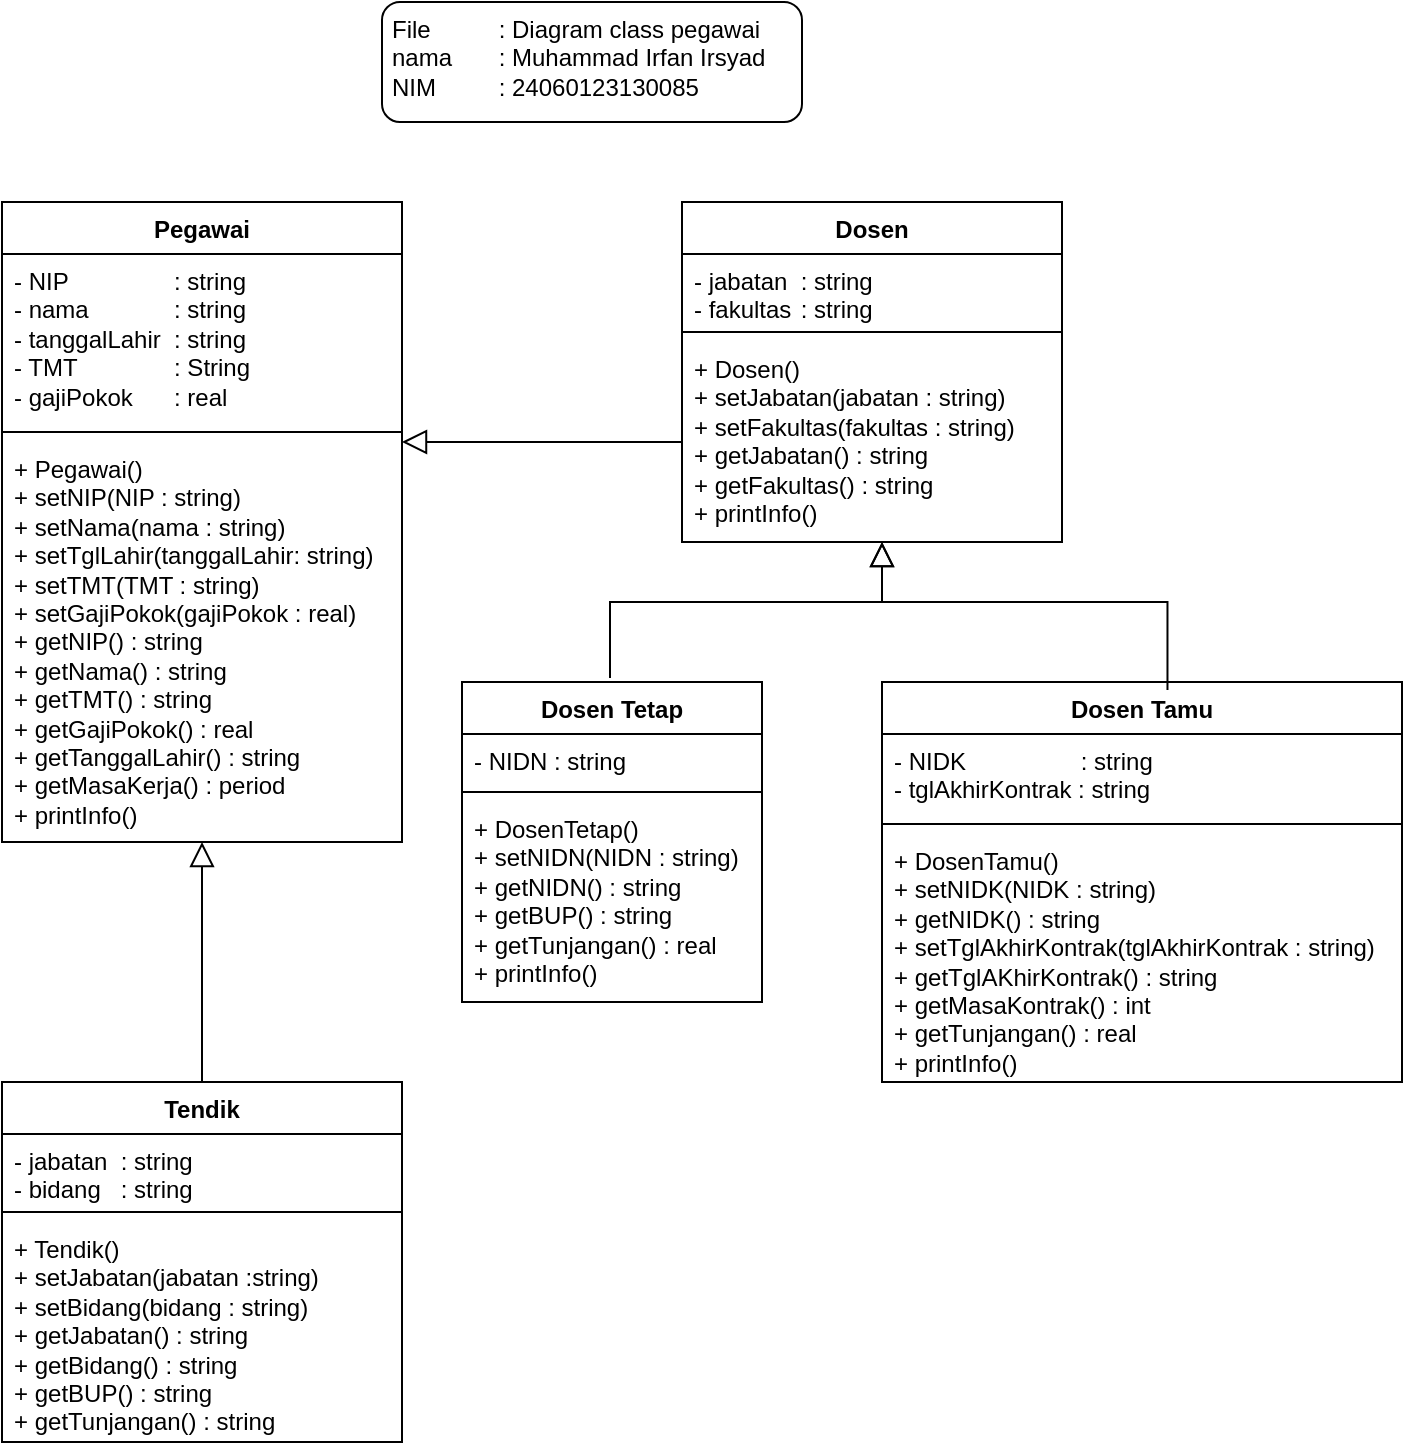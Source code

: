 <mxfile version="26.0.14">
  <diagram id="C5RBs43oDa-KdzZeNtuy" name="Page-1">
    <mxGraphModel dx="869" dy="631" grid="1" gridSize="10" guides="1" tooltips="1" connect="1" arrows="1" fold="1" page="1" pageScale="1" pageWidth="827" pageHeight="1169" math="0" shadow="0">
      <root>
        <mxCell id="WIyWlLk6GJQsqaUBKTNV-0" />
        <mxCell id="WIyWlLk6GJQsqaUBKTNV-1" parent="WIyWlLk6GJQsqaUBKTNV-0" />
        <mxCell id="zkfFHV4jXpPFQw0GAbJ--12" value="" style="endArrow=block;endSize=10;endFill=0;shadow=0;strokeWidth=1;rounded=0;curved=0;edgeStyle=elbowEdgeStyle;elbow=vertical;entryX=0.5;entryY=1;entryDx=0;entryDy=0;entryPerimeter=0;" parent="WIyWlLk6GJQsqaUBKTNV-1" target="3iEXsqRIn4CsdBkrPYX0-8" edge="1">
          <mxGeometry width="160" relative="1" as="geometry">
            <mxPoint x="180" y="610" as="sourcePoint" />
            <mxPoint x="190" y="480" as="targetPoint" />
            <Array as="points">
              <mxPoint x="160" y="550" />
              <mxPoint x="280" y="520" />
            </Array>
          </mxGeometry>
        </mxCell>
        <mxCell id="3iEXsqRIn4CsdBkrPYX0-5" value="Pegawai" style="swimlane;fontStyle=1;align=center;verticalAlign=top;childLayout=stackLayout;horizontal=1;startSize=26;horizontalStack=0;resizeParent=1;resizeParentMax=0;resizeLast=0;collapsible=1;marginBottom=0;whiteSpace=wrap;html=1;" vertex="1" parent="WIyWlLk6GJQsqaUBKTNV-1">
          <mxGeometry x="80" y="160" width="200" height="320" as="geometry" />
        </mxCell>
        <mxCell id="3iEXsqRIn4CsdBkrPYX0-6" value="- NIP&lt;span style=&quot;white-space: pre;&quot;&gt;&#x9;&lt;span style=&quot;white-space: pre;&quot;&gt;&#x9;&lt;/span&gt;&lt;/span&gt;: string&lt;div&gt;- nama&lt;span style=&quot;white-space: pre;&quot;&gt;&#x9;&lt;span style=&quot;white-space: pre;&quot;&gt;&#x9;&lt;/span&gt;&lt;/span&gt;: string&lt;/div&gt;&lt;div&gt;- tanggalLahir&lt;span style=&quot;white-space: pre;&quot;&gt;&#x9;&lt;/span&gt;: string&lt;/div&gt;&lt;div&gt;- TMT&lt;span style=&quot;white-space: pre;&quot;&gt;&#x9;&lt;/span&gt;&lt;span style=&quot;white-space: pre;&quot;&gt;&#x9;&lt;/span&gt;: String&lt;/div&gt;&lt;div&gt;- gajiPokok&lt;span style=&quot;white-space: pre;&quot;&gt;&#x9;&lt;/span&gt;: real&lt;/div&gt;" style="text;strokeColor=none;fillColor=none;align=left;verticalAlign=top;spacingLeft=4;spacingRight=4;overflow=hidden;rotatable=0;points=[[0,0.5],[1,0.5]];portConstraint=eastwest;whiteSpace=wrap;html=1;" vertex="1" parent="3iEXsqRIn4CsdBkrPYX0-5">
          <mxGeometry y="26" width="200" height="84" as="geometry" />
        </mxCell>
        <mxCell id="3iEXsqRIn4CsdBkrPYX0-7" value="" style="line;strokeWidth=1;fillColor=none;align=left;verticalAlign=middle;spacingTop=-1;spacingLeft=3;spacingRight=3;rotatable=0;labelPosition=right;points=[];portConstraint=eastwest;strokeColor=inherit;" vertex="1" parent="3iEXsqRIn4CsdBkrPYX0-5">
          <mxGeometry y="110" width="200" height="10" as="geometry" />
        </mxCell>
        <mxCell id="3iEXsqRIn4CsdBkrPYX0-8" value="+ Pegawai()&lt;div&gt;+ setNIP(NIP : string)&lt;/div&gt;&lt;div&gt;+ setNama(nama : string)&lt;/div&gt;&lt;div&gt;+ setTglLahir(tanggalLahir: string)&lt;/div&gt;&lt;div&gt;+ setTMT(TMT : string)&lt;/div&gt;&lt;div&gt;+ setGajiPokok(gajiPokok : real)&lt;/div&gt;&lt;div&gt;+ getNIP() : string&lt;/div&gt;&lt;div&gt;+ getNama() : string&lt;/div&gt;&lt;div&gt;+ getTMT() : string&lt;/div&gt;&lt;div&gt;+ getGajiPokok() : real&lt;/div&gt;&lt;div&gt;+ getTanggalLahir() : string&lt;/div&gt;&lt;div&gt;+ getMasaKerja() : period&lt;/div&gt;&lt;div&gt;+ printInfo()&lt;/div&gt;" style="text;strokeColor=none;fillColor=none;align=left;verticalAlign=top;spacingLeft=4;spacingRight=4;overflow=hidden;rotatable=0;points=[[0,0.5],[1,0.5]];portConstraint=eastwest;whiteSpace=wrap;html=1;" vertex="1" parent="3iEXsqRIn4CsdBkrPYX0-5">
          <mxGeometry y="120" width="200" height="200" as="geometry" />
        </mxCell>
        <mxCell id="3iEXsqRIn4CsdBkrPYX0-10" value="Dosen" style="swimlane;fontStyle=1;align=center;verticalAlign=top;childLayout=stackLayout;horizontal=1;startSize=26;horizontalStack=0;resizeParent=1;resizeParentMax=0;resizeLast=0;collapsible=1;marginBottom=0;whiteSpace=wrap;html=1;" vertex="1" parent="WIyWlLk6GJQsqaUBKTNV-1">
          <mxGeometry x="420" y="160" width="190" height="170" as="geometry" />
        </mxCell>
        <mxCell id="3iEXsqRIn4CsdBkrPYX0-11" value="- jabatan&lt;span style=&quot;white-space: pre;&quot;&gt;&#x9;&lt;/span&gt;: string&lt;div&gt;- fakultas&lt;span style=&quot;white-space: pre;&quot;&gt;&#x9;&lt;/span&gt;: string&lt;/div&gt;" style="text;strokeColor=none;fillColor=none;align=left;verticalAlign=top;spacingLeft=4;spacingRight=4;overflow=hidden;rotatable=0;points=[[0,0.5],[1,0.5]];portConstraint=eastwest;whiteSpace=wrap;html=1;" vertex="1" parent="3iEXsqRIn4CsdBkrPYX0-10">
          <mxGeometry y="26" width="190" height="34" as="geometry" />
        </mxCell>
        <mxCell id="3iEXsqRIn4CsdBkrPYX0-12" value="" style="line;strokeWidth=1;fillColor=none;align=left;verticalAlign=middle;spacingTop=-1;spacingLeft=3;spacingRight=3;rotatable=0;labelPosition=right;points=[];portConstraint=eastwest;strokeColor=inherit;" vertex="1" parent="3iEXsqRIn4CsdBkrPYX0-10">
          <mxGeometry y="60" width="190" height="10" as="geometry" />
        </mxCell>
        <mxCell id="3iEXsqRIn4CsdBkrPYX0-13" value="+ Dosen()&lt;div&gt;+ setJabatan(jabatan : string)&lt;/div&gt;&lt;div&gt;+ setFakultas(fakultas : string)&lt;/div&gt;&lt;div&gt;+ getJabatan() : string&lt;/div&gt;&lt;div&gt;+ getFakultas() : string&lt;/div&gt;&lt;div&gt;+ printInfo()&lt;/div&gt;" style="text;strokeColor=none;fillColor=none;align=left;verticalAlign=top;spacingLeft=4;spacingRight=4;overflow=hidden;rotatable=0;points=[[0,0.5],[1,0.5]];portConstraint=eastwest;whiteSpace=wrap;html=1;" vertex="1" parent="3iEXsqRIn4CsdBkrPYX0-10">
          <mxGeometry y="70" width="190" height="100" as="geometry" />
        </mxCell>
        <mxCell id="3iEXsqRIn4CsdBkrPYX0-14" value="Dosen Tetap" style="swimlane;fontStyle=1;align=center;verticalAlign=top;childLayout=stackLayout;horizontal=1;startSize=26;horizontalStack=0;resizeParent=1;resizeParentMax=0;resizeLast=0;collapsible=1;marginBottom=0;whiteSpace=wrap;html=1;" vertex="1" parent="WIyWlLk6GJQsqaUBKTNV-1">
          <mxGeometry x="310" y="400" width="150" height="160" as="geometry" />
        </mxCell>
        <mxCell id="3iEXsqRIn4CsdBkrPYX0-15" value="- NIDN : string" style="text;strokeColor=none;fillColor=none;align=left;verticalAlign=top;spacingLeft=4;spacingRight=4;overflow=hidden;rotatable=0;points=[[0,0.5],[1,0.5]];portConstraint=eastwest;whiteSpace=wrap;html=1;" vertex="1" parent="3iEXsqRIn4CsdBkrPYX0-14">
          <mxGeometry y="26" width="150" height="24" as="geometry" />
        </mxCell>
        <mxCell id="3iEXsqRIn4CsdBkrPYX0-16" value="" style="line;strokeWidth=1;fillColor=none;align=left;verticalAlign=middle;spacingTop=-1;spacingLeft=3;spacingRight=3;rotatable=0;labelPosition=right;points=[];portConstraint=eastwest;strokeColor=inherit;" vertex="1" parent="3iEXsqRIn4CsdBkrPYX0-14">
          <mxGeometry y="50" width="150" height="10" as="geometry" />
        </mxCell>
        <mxCell id="3iEXsqRIn4CsdBkrPYX0-17" value="+ DosenTetap()&lt;div&gt;+ setNIDN(NIDN : string)&lt;/div&gt;&lt;div&gt;+ getNIDN() : string&lt;/div&gt;&lt;div&gt;+ getBUP() : string&lt;/div&gt;&lt;div&gt;+ getTunjangan() : real&lt;/div&gt;&lt;div&gt;+ printInfo()&amp;nbsp;&lt;/div&gt;" style="text;strokeColor=none;fillColor=none;align=left;verticalAlign=top;spacingLeft=4;spacingRight=4;overflow=hidden;rotatable=0;points=[[0,0.5],[1,0.5]];portConstraint=eastwest;whiteSpace=wrap;html=1;" vertex="1" parent="3iEXsqRIn4CsdBkrPYX0-14">
          <mxGeometry y="60" width="150" height="100" as="geometry" />
        </mxCell>
        <mxCell id="3iEXsqRIn4CsdBkrPYX0-18" value="Dosen Tamu" style="swimlane;fontStyle=1;align=center;verticalAlign=top;childLayout=stackLayout;horizontal=1;startSize=26;horizontalStack=0;resizeParent=1;resizeParentMax=0;resizeLast=0;collapsible=1;marginBottom=0;whiteSpace=wrap;html=1;" vertex="1" parent="WIyWlLk6GJQsqaUBKTNV-1">
          <mxGeometry x="520" y="400" width="260" height="200" as="geometry" />
        </mxCell>
        <mxCell id="3iEXsqRIn4CsdBkrPYX0-19" value="- NIDK &lt;span style=&quot;white-space: pre;&quot;&gt;&#x9;&lt;/span&gt;&lt;span style=&quot;white-space: pre;&quot;&gt;&#x9;&lt;/span&gt;&amp;nbsp; &amp;nbsp; : string&lt;div&gt;- tglAkhirKontrak : string&lt;/div&gt;" style="text;strokeColor=none;fillColor=none;align=left;verticalAlign=top;spacingLeft=4;spacingRight=4;overflow=hidden;rotatable=0;points=[[0,0.5],[1,0.5]];portConstraint=eastwest;whiteSpace=wrap;html=1;" vertex="1" parent="3iEXsqRIn4CsdBkrPYX0-18">
          <mxGeometry y="26" width="260" height="40" as="geometry" />
        </mxCell>
        <mxCell id="3iEXsqRIn4CsdBkrPYX0-20" value="" style="line;strokeWidth=1;fillColor=none;align=left;verticalAlign=middle;spacingTop=-1;spacingLeft=3;spacingRight=3;rotatable=0;labelPosition=right;points=[];portConstraint=eastwest;strokeColor=inherit;" vertex="1" parent="3iEXsqRIn4CsdBkrPYX0-18">
          <mxGeometry y="66" width="260" height="10" as="geometry" />
        </mxCell>
        <mxCell id="3iEXsqRIn4CsdBkrPYX0-21" value="+ DosenTamu()&lt;div&gt;+ setNIDK(NIDK : string)&lt;/div&gt;&lt;div&gt;+ getNIDK() : string&lt;/div&gt;&lt;div&gt;+ setTglAkhirKontrak(tglAkhirKontrak : string)&lt;/div&gt;&lt;div&gt;+ getTglAKhirKontrak() : string&lt;/div&gt;&lt;div&gt;+ getMasaKontrak() : int&lt;/div&gt;&lt;div&gt;+ getTunjangan() : real&lt;/div&gt;&lt;div&gt;+ printInfo()&lt;/div&gt;" style="text;strokeColor=none;fillColor=none;align=left;verticalAlign=top;spacingLeft=4;spacingRight=4;overflow=hidden;rotatable=0;points=[[0,0.5],[1,0.5]];portConstraint=eastwest;whiteSpace=wrap;html=1;" vertex="1" parent="3iEXsqRIn4CsdBkrPYX0-18">
          <mxGeometry y="76" width="260" height="124" as="geometry" />
        </mxCell>
        <mxCell id="3iEXsqRIn4CsdBkrPYX0-22" value="Tendik" style="swimlane;fontStyle=1;align=center;verticalAlign=top;childLayout=stackLayout;horizontal=1;startSize=26;horizontalStack=0;resizeParent=1;resizeParentMax=0;resizeLast=0;collapsible=1;marginBottom=0;whiteSpace=wrap;html=1;" vertex="1" parent="WIyWlLk6GJQsqaUBKTNV-1">
          <mxGeometry x="80" y="600" width="200" height="180" as="geometry" />
        </mxCell>
        <mxCell id="3iEXsqRIn4CsdBkrPYX0-23" value="- jabatan&lt;span style=&quot;white-space: pre;&quot;&gt;&#x9;&lt;/span&gt;: string&lt;div&gt;- bidang&lt;span style=&quot;white-space: pre;&quot;&gt;&#x9;&lt;/span&gt;: string&lt;/div&gt;" style="text;strokeColor=none;fillColor=none;align=left;verticalAlign=top;spacingLeft=4;spacingRight=4;overflow=hidden;rotatable=0;points=[[0,0.5],[1,0.5]];portConstraint=eastwest;whiteSpace=wrap;html=1;" vertex="1" parent="3iEXsqRIn4CsdBkrPYX0-22">
          <mxGeometry y="26" width="200" height="34" as="geometry" />
        </mxCell>
        <mxCell id="3iEXsqRIn4CsdBkrPYX0-24" value="" style="line;strokeWidth=1;fillColor=none;align=left;verticalAlign=middle;spacingTop=-1;spacingLeft=3;spacingRight=3;rotatable=0;labelPosition=right;points=[];portConstraint=eastwest;strokeColor=inherit;" vertex="1" parent="3iEXsqRIn4CsdBkrPYX0-22">
          <mxGeometry y="60" width="200" height="10" as="geometry" />
        </mxCell>
        <mxCell id="3iEXsqRIn4CsdBkrPYX0-25" value="+ Tendik()&lt;div&gt;+ setJabatan(jabatan :string)&lt;/div&gt;&lt;div&gt;+ setBidang(bidang : string)&lt;/div&gt;&lt;div&gt;+ getJabatan() : string&lt;/div&gt;&lt;div&gt;+ getBidang() : string&lt;/div&gt;&lt;div&gt;+ getBUP() : string&lt;/div&gt;&lt;div&gt;+ getTunjangan() : string&lt;/div&gt;" style="text;strokeColor=none;fillColor=none;align=left;verticalAlign=top;spacingLeft=4;spacingRight=4;overflow=hidden;rotatable=0;points=[[0,0.5],[1,0.5]];portConstraint=eastwest;whiteSpace=wrap;html=1;" vertex="1" parent="3iEXsqRIn4CsdBkrPYX0-22">
          <mxGeometry y="70" width="200" height="110" as="geometry" />
        </mxCell>
        <mxCell id="3iEXsqRIn4CsdBkrPYX0-27" value="" style="endArrow=block;endSize=10;endFill=0;shadow=0;strokeWidth=1;rounded=0;curved=0;edgeStyle=elbowEdgeStyle;elbow=horizontal;exitX=0;exitY=0.5;exitDx=0;exitDy=0;entryX=1;entryY=-0.016;entryDx=0;entryDy=0;entryPerimeter=0;exitPerimeter=0;" edge="1" parent="WIyWlLk6GJQsqaUBKTNV-1" source="3iEXsqRIn4CsdBkrPYX0-13">
          <mxGeometry width="160" relative="1" as="geometry">
            <mxPoint x="420" y="283.2" as="sourcePoint" />
            <mxPoint x="280" y="280.0" as="targetPoint" />
            <Array as="points">
              <mxPoint x="350" y="283.2" />
              <mxPoint x="460" y="253.2" />
            </Array>
          </mxGeometry>
        </mxCell>
        <mxCell id="3iEXsqRIn4CsdBkrPYX0-28" value="" style="endArrow=block;endSize=10;endFill=0;shadow=0;strokeWidth=1;rounded=0;curved=0;edgeStyle=elbowEdgeStyle;elbow=vertical;exitX=0.549;exitY=0.02;exitDx=0;exitDy=0;exitPerimeter=0;" edge="1" parent="WIyWlLk6GJQsqaUBKTNV-1" source="3iEXsqRIn4CsdBkrPYX0-18">
          <mxGeometry width="160" relative="1" as="geometry">
            <mxPoint x="620" y="370" as="sourcePoint" />
            <mxPoint x="520" y="330" as="targetPoint" />
            <Array as="points">
              <mxPoint x="500" y="360" />
              <mxPoint x="600" y="370" />
            </Array>
          </mxGeometry>
        </mxCell>
        <mxCell id="3iEXsqRIn4CsdBkrPYX0-29" value="" style="endArrow=block;endSize=10;endFill=0;shadow=0;strokeWidth=1;rounded=0;curved=0;edgeStyle=elbowEdgeStyle;elbow=vertical;exitX=0.5;exitY=0;exitDx=0;exitDy=0;" edge="1" parent="WIyWlLk6GJQsqaUBKTNV-1">
          <mxGeometry width="160" relative="1" as="geometry">
            <mxPoint x="384" y="398" as="sourcePoint" />
            <mxPoint x="520" y="330" as="targetPoint" />
            <Array as="points">
              <mxPoint x="450" y="360" />
              <mxPoint x="599" y="368" />
            </Array>
          </mxGeometry>
        </mxCell>
        <mxCell id="3iEXsqRIn4CsdBkrPYX0-30" value="File&lt;span style=&quot;white-space: pre;&quot;&gt;&#x9;&lt;/span&gt;&lt;span style=&quot;white-space: pre;&quot;&gt;&#x9;&lt;/span&gt;: Diagram class pegawai&lt;div&gt;nama &lt;span style=&quot;white-space: pre;&quot;&gt;&#x9;&lt;/span&gt;: Muhammad Irfan Irsyad&lt;/div&gt;&lt;div&gt;NIM &lt;span style=&quot;white-space: pre;&quot;&gt;&#x9;&lt;/span&gt;: 24060123130085&lt;/div&gt;" style="rounded=1;whiteSpace=wrap;html=1;align=left;verticalAlign=top;spacingLeft=3;" vertex="1" parent="WIyWlLk6GJQsqaUBKTNV-1">
          <mxGeometry x="270" y="60" width="210" height="60" as="geometry" />
        </mxCell>
      </root>
    </mxGraphModel>
  </diagram>
</mxfile>
